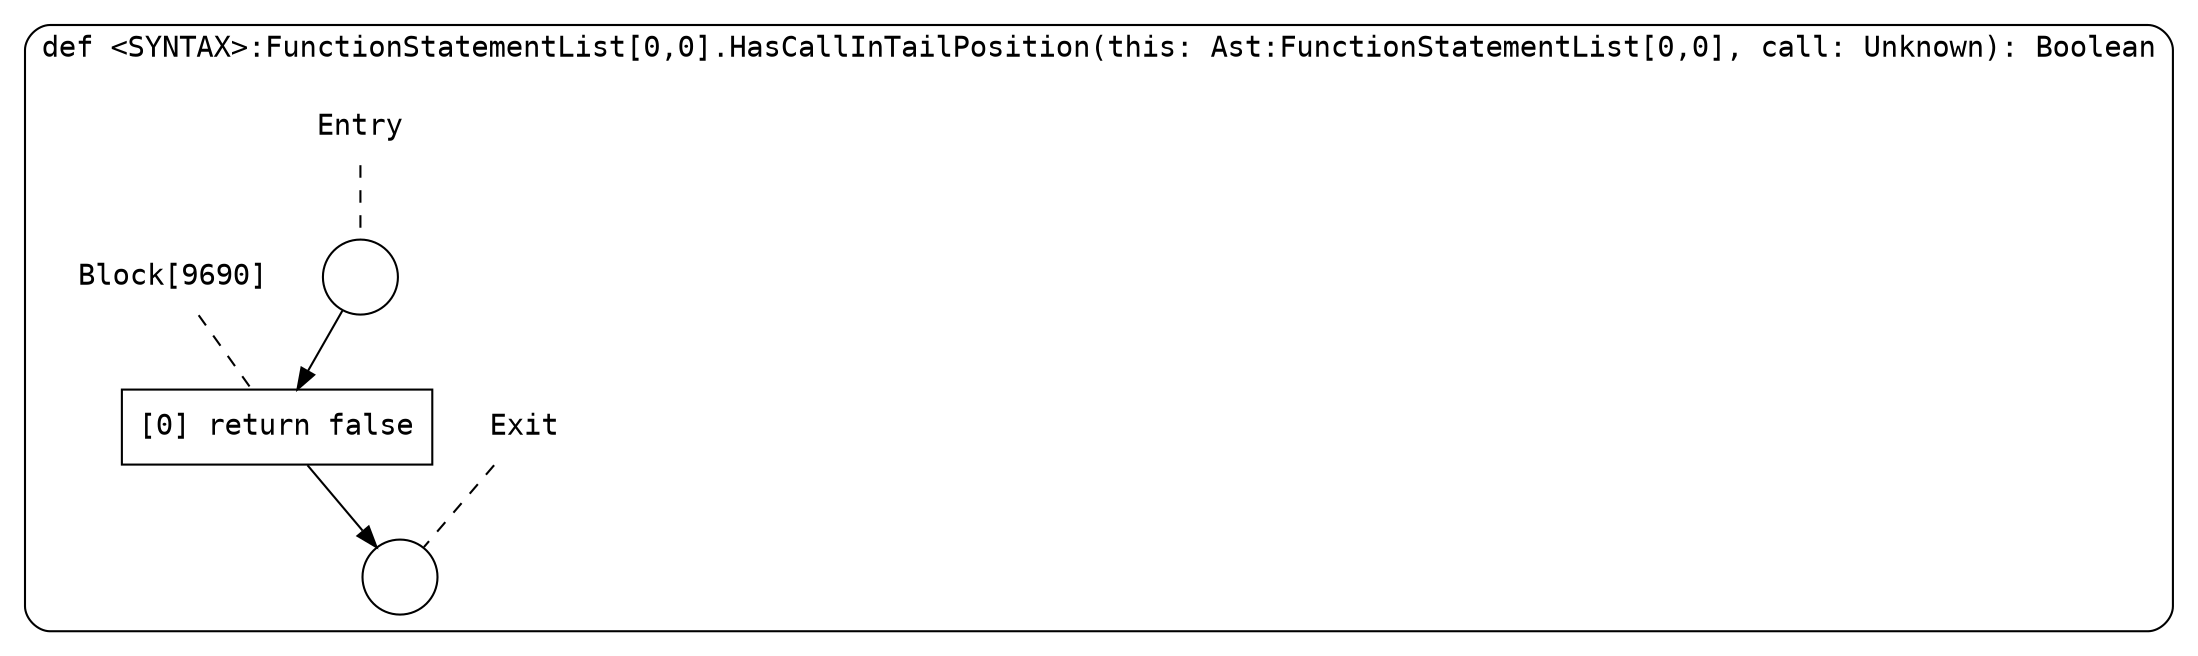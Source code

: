 digraph {
  graph [fontname = "Consolas"]
  node [fontname = "Consolas"]
  edge [fontname = "Consolas"]
  subgraph cluster1721 {
    label = "def <SYNTAX>:FunctionStatementList[0,0].HasCallInTailPosition(this: Ast:FunctionStatementList[0,0], call: Unknown): Boolean"
    style = rounded
    cluster1721_entry_name [shape=none, label=<<font color="black">Entry</font>>]
    cluster1721_entry_name -> cluster1721_entry [arrowhead=none, color="black", style=dashed]
    cluster1721_entry [shape=circle label=" " color="black" fillcolor="white" style=filled]
    cluster1721_entry -> node9690 [color="black"]
    cluster1721_exit_name [shape=none, label=<<font color="black">Exit</font>>]
    cluster1721_exit_name -> cluster1721_exit [arrowhead=none, color="black", style=dashed]
    cluster1721_exit [shape=circle label=" " color="black" fillcolor="white" style=filled]
    node9690_name [shape=none, label=<<font color="black">Block[9690]</font>>]
    node9690_name -> node9690 [arrowhead=none, color="black", style=dashed]
    node9690 [shape=box, label=<<font color="black">[0] return false<BR ALIGN="LEFT"/></font>> color="black" fillcolor="white", style=filled]
    node9690 -> cluster1721_exit [color="black"]
  }
}